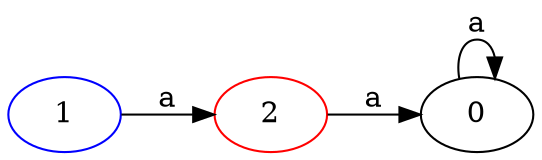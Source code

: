 digraph {
	rankdir=LR
	2 [color=red]
	2 -> 0 [label=a]
	0
	0 -> 0 [label=a]
	1 [color=blue]
	1 -> 2 [label=a]
}
